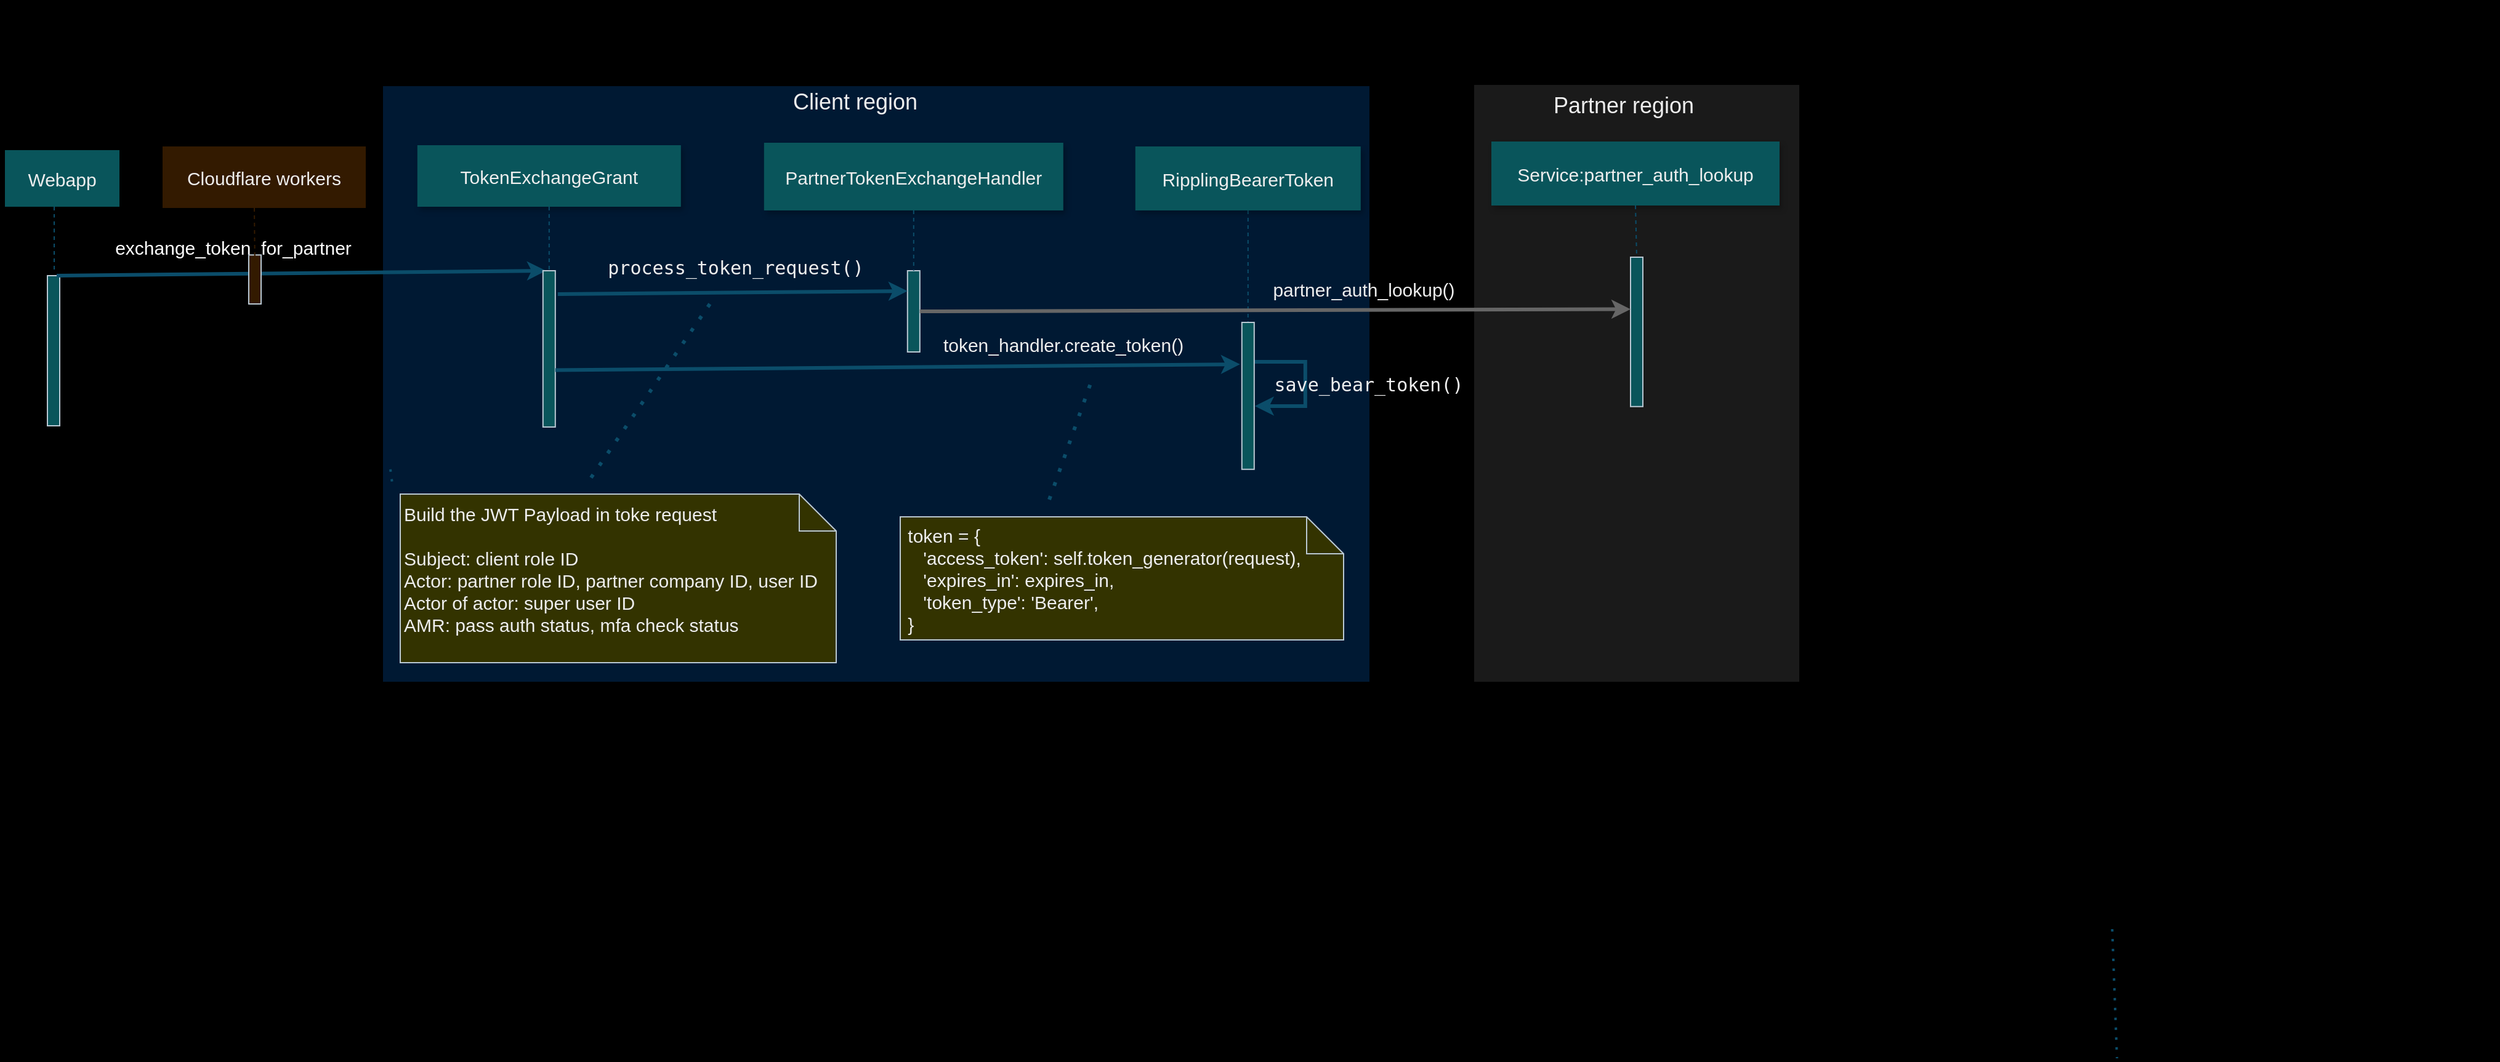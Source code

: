 <mxfile version="24.8.3">
  <diagram name="Page-1" id="9361dd3d-8414-5efd-6122-117bd74ce7a7">
    <mxGraphModel dx="1226" dy="1387" grid="0" gridSize="1" guides="1" tooltips="1" connect="1" arrows="1" fold="1" page="0" pageScale="1.5" pageWidth="826" pageHeight="1169" background="#000000" math="0" shadow="0">
      <root>
        <mxCell id="0" />
        <mxCell id="1" parent="0" />
        <mxCell id="_NU2ZN515jxC7wL2CLro-86" value="" style="rounded=0;whiteSpace=wrap;html=1;strokeColor=none;fontColor=#EEEEEE;fillColor=#001933;align=center;" parent="1" vertex="1">
          <mxGeometry x="772" y="30" width="801" height="484" as="geometry" />
        </mxCell>
        <mxCell id="_NU2ZN515jxC7wL2CLro-87" value="" style="rounded=0;whiteSpace=wrap;html=1;strokeColor=none;fontColor=#EEEEEE;fillColor=#1A1A1A;align=center;" parent="1" vertex="1">
          <mxGeometry x="1658" y="29" width="264" height="485" as="geometry" />
        </mxCell>
        <mxCell id="2" value="" style="fillColor=#09555B;strokeColor=#BAC8D3;fontSize=15;fontColor=#EEEEEE;labelBackgroundColor=none;" parent="1" vertex="1">
          <mxGeometry x="499.5" y="184" width="10" height="122" as="geometry" />
        </mxCell>
        <mxCell id="3" value="" style="edgeStyle=none;verticalLabelPosition=top;verticalAlign=bottom;labelPosition=left;align=right;fontSize=15;entryX=0.25;entryY=0;entryDx=0;entryDy=0;exitX=0.75;exitY=0;exitDx=0;exitDy=0;fontColor=#FFFFFF;labelBackgroundColor=none;strokeColor=#0B4D6A;strokeWidth=3;" parent="1" source="2" target="26" edge="1">
          <mxGeometry width="100" height="100" as="geometry">
            <mxPoint x="235" y="170" as="sourcePoint" />
            <mxPoint x="374" y="170" as="targetPoint" />
            <mxPoint x="367" y="495" as="offset" />
          </mxGeometry>
        </mxCell>
        <mxCell id="4" value="Webapp" style="shadow=1;fillColor=#09555B;strokeColor=none;fontSize=15;fontColor=#EEEEEE;labelBackgroundColor=none;" parent="1" vertex="1">
          <mxGeometry x="465" y="82" width="93" height="46" as="geometry" />
        </mxCell>
        <mxCell id="24" value="TokenExchangeGrant" style="shadow=1;fillColor=#09555B;strokeColor=none;fontSize=15;fontColor=#EEEEEE;labelBackgroundColor=none;" parent="1" vertex="1">
          <mxGeometry x="799.9" y="78" width="214" height="50" as="geometry" />
        </mxCell>
        <mxCell id="25" value="" style="edgeStyle=none;endArrow=none;dashed=1;fontSize=15;fontColor=default;labelBackgroundColor=none;strokeColor=#0B4D6A;" parent="1" source="24" target="26" edge="1">
          <mxGeometry x="727.335" y="165" width="100" height="100" as="geometry">
            <mxPoint x="659.159" y="130" as="sourcePoint" />
            <mxPoint x="659.476" y="185" as="targetPoint" />
          </mxGeometry>
        </mxCell>
        <mxCell id="26" value="" style="fillColor=#09555B;strokeColor=#BAC8D3;fontSize=15;fontColor=#EEEEEE;labelBackgroundColor=none;" parent="1" vertex="1">
          <mxGeometry x="901.9" y="180" width="10" height="127" as="geometry" />
        </mxCell>
        <mxCell id="33" value="" style="edgeStyle=elbowEdgeStyle;elbow=horizontal;endArrow=none;dashed=1;strokeColor=#0B4D6A;fontSize=15;fontColor=default;labelBackgroundColor=none;" parent="1" edge="1">
          <mxGeometry x="230.0" y="310" width="100" height="100" as="geometry">
            <mxPoint x="505" y="128" as="sourcePoint" />
            <mxPoint x="505" y="181" as="targetPoint" />
            <Array as="points">
              <mxPoint x="505" y="141" />
            </Array>
          </mxGeometry>
        </mxCell>
        <mxCell id="52" value="" style="edgeStyle=none;endArrow=none;dashed=1;fontSize=15;exitX=0.5;exitY=1;exitDx=0;exitDy=0;fontColor=default;labelBackgroundColor=none;strokeColor=#0B4D6A;" parent="1" source="W7PPBAMyW4U-8BtLyTJV-120" target="48" edge="1">
          <mxGeometry x="376.571" y="339.697" width="100" height="100" as="geometry">
            <mxPoint x="633.636" y="287.847" as="sourcePoint" />
            <mxPoint x="633.636" y="467.241" as="targetPoint" />
          </mxGeometry>
        </mxCell>
        <mxCell id="_NU2ZN515jxC7wL2CLro-95" value="" style="edgeLabel;html=1;align=center;verticalAlign=middle;resizable=0;points=[];strokeColor=#BAC8D3;fontColor=#EEEEEE;fillColor=#09555B;" parent="52" vertex="1" connectable="0">
          <mxGeometry relative="1" as="geometry">
            <mxPoint x="119" y="16" as="offset" />
          </mxGeometry>
        </mxCell>
        <mxCell id="58" value="" style="fillColor=#09555B;strokeColor=#BAC8D3;fontSize=15;fontColor=#EEEEEE;labelBackgroundColor=none;" parent="1" vertex="1">
          <mxGeometry x="1197.9" y="180" width="10" height="66" as="geometry" />
        </mxCell>
        <mxCell id="64" value="PartnerTokenExchangeHandler" style="shadow=1;fillColor=#09555B;strokeColor=none;fontSize=15;fontColor=#EEEEEE;labelBackgroundColor=none;" parent="1" vertex="1">
          <mxGeometry x="1081.4" y="76" width="243" height="55" as="geometry" />
        </mxCell>
        <mxCell id="65" value="" style="edgeStyle=none;endArrow=none;dashed=1;fontSize=15;fontColor=default;labelBackgroundColor=none;strokeColor=#0B4D6A;" parent="1" source="64" target="58" edge="1">
          <mxGeometry x="1174.071" y="210" width="100" height="100" as="geometry">
            <mxPoint x="755.4" y="127" as="sourcePoint" />
            <mxPoint x="755.4" y="457" as="targetPoint" />
          </mxGeometry>
        </mxCell>
        <mxCell id="W7PPBAMyW4U-8BtLyTJV-120" value="RipplingBearerToken" style="shadow=1;fillColor=#09555B;strokeColor=none;fontSize=15;fontColor=#EEEEEE;labelBackgroundColor=none;" parent="1" vertex="1">
          <mxGeometry x="1382.9" y="79" width="183" height="52" as="geometry" />
        </mxCell>
        <mxCell id="W7PPBAMyW4U-8BtLyTJV-126" value="&lt;div style=&quot;font-size: 15px;&quot;&gt;&lt;pre style=&quot;font-family: &amp;quot;JetBrains Mono&amp;quot;, monospace; font-size: 15px;&quot;&gt;&lt;span style=&quot;font-family: Helvetica; text-align: left; white-space: normal; font-size: 15px;&quot;&gt;partner_auth_lookup()&lt;/span&gt;&lt;br style=&quot;font-size: 15px;&quot;&gt;&lt;/pre&gt;&lt;/div&gt;" style="text;html=1;align=center;verticalAlign=middle;resizable=0;points=[];autosize=1;strokeColor=none;fillColor=none;fontColor=#EEEEEE;labelBackgroundColor=none;fontSize=15;" parent="1" vertex="1">
          <mxGeometry x="1484.9" y="165" width="166" height="60" as="geometry" />
        </mxCell>
        <mxCell id="W7PPBAMyW4U-8BtLyTJV-130" value="" style="endArrow=classic;html=1;rounded=0;entryX=0;entryY=0.25;entryDx=0;entryDy=0;fontColor=default;labelBackgroundColor=none;strokeColor=#0B4D6A;strokeWidth=3;" parent="1" target="58" edge="1">
          <mxGeometry width="50" height="50" relative="1" as="geometry">
            <mxPoint x="913.9" y="199" as="sourcePoint" />
            <mxPoint x="1207.9" y="218.792" as="targetPoint" />
          </mxGeometry>
        </mxCell>
        <mxCell id="_NU2ZN515jxC7wL2CLro-79" value="" style="edgeStyle=orthogonalEdgeStyle;rounded=0;orthogonalLoop=1;jettySize=auto;html=1;strokeColor=#0B4D6A;strokeWidth=3;" parent="1" source="48" edge="1">
          <mxGeometry relative="1" as="geometry">
            <mxPoint x="1479.9" y="290" as="targetPoint" />
            <Array as="points">
              <mxPoint x="1520.9" y="254" />
              <mxPoint x="1520.9" y="290" />
            </Array>
          </mxGeometry>
        </mxCell>
        <mxCell id="48" value="" style="fillColor=#09555B;strokeColor=#BAC8D3;fontSize=15;fontColor=#EEEEEE;labelBackgroundColor=none;" parent="1" vertex="1">
          <mxGeometry x="1469.4" y="222.0" width="10" height="119.38" as="geometry" />
        </mxCell>
        <mxCell id="W7PPBAMyW4U-8BtLyTJV-147" value=" token = {&#xa;    &#39;access_token&#39;: self.token_generator(request),&#xa;    &#39;expires_in&#39;: expires_in,&#xa;    &#39;token_type&#39;: &#39;Bearer&#39;,&#xa; }" style="shape=note;align=left;fontSize=15;verticalAlign=top;fontColor=#EEEEEE;fillColor=#333300;labelBackgroundColor=none;strokeColor=#BAC8D3;" parent="1" vertex="1">
          <mxGeometry x="1192" y="380" width="360" height="100" as="geometry" />
        </mxCell>
        <mxCell id="W7PPBAMyW4U-8BtLyTJV-149" value="&lt;div style=&quot;&quot;&gt;&lt;pre style=&quot;font-family: &amp;quot;JetBrains Mono&amp;quot;, monospace; font-size: 9.8pt;&quot;&gt;&lt;br&gt;&lt;/pre&gt;&lt;/div&gt;" style="text;html=1;align=center;verticalAlign=middle;resizable=0;points=[];autosize=1;strokeColor=none;fillColor=none;fontColor=#EEEEEE;labelBackgroundColor=none;" parent="1" vertex="1">
          <mxGeometry x="1602.9" y="145.0" width="18" height="54" as="geometry" />
        </mxCell>
        <mxCell id="W7PPBAMyW4U-8BtLyTJV-155" value="&lt;div style=&quot;background-color: rgb(30, 31, 34);&quot;&gt;&lt;pre style=&quot;font-family:&#39;JetBrains Mono&#39;,monospace;font-size:9.8pt;&quot;&gt;&lt;br&gt;&lt;/pre&gt;&lt;/div&gt;" style="text;whiteSpace=wrap;html=1;fontColor=#EEEEEE;labelBackgroundColor=none;" parent="1" vertex="1">
          <mxGeometry x="1120" y="-40" width="150" height="70" as="geometry" />
        </mxCell>
        <mxCell id="W7PPBAMyW4U-8BtLyTJV-159" value="" style="endArrow=classic;html=1;rounded=0;exitX=0.8;exitY=0.229;exitDx=0;exitDy=0;exitPerimeter=0;fontColor=default;labelBackgroundColor=none;strokeColor=#0B4D6A;strokeWidth=3;entryX=0.1;entryY=0.871;entryDx=0;entryDy=0;entryPerimeter=0;" parent="1" edge="1">
          <mxGeometry width="50" height="50" relative="1" as="geometry">
            <mxPoint x="911.9" y="260.795" as="sourcePoint" />
            <mxPoint x="1467.9" y="256.0" as="targetPoint" />
          </mxGeometry>
        </mxCell>
        <mxCell id="W7PPBAMyW4U-8BtLyTJV-161" value="" style="endArrow=none;dashed=1;html=1;dashPattern=1 3;strokeWidth=3;rounded=0;fontColor=default;labelBackgroundColor=none;strokeColor=#0B4D6A;" parent="1" edge="1">
          <mxGeometry width="50" height="50" relative="1" as="geometry">
            <mxPoint x="1313" y="366" as="sourcePoint" />
            <mxPoint x="1348.9" y="265" as="targetPoint" />
          </mxGeometry>
        </mxCell>
        <mxCell id="W7PPBAMyW4U-8BtLyTJV-174" value="&lt;div style=&quot;font-size: 15px;&quot;&gt;&lt;pre style=&quot;font-family: &amp;quot;JetBrains Mono&amp;quot;, monospace; font-size: 15px;&quot;&gt;&lt;div style=&quot;font-size: 15px;&quot;&gt;&lt;pre style=&quot;font-family: &amp;quot;JetBrains Mono&amp;quot;, monospace; font-size: 15px;&quot;&gt;&lt;pre style=&quot;font-size: 15px; font-family: &amp;quot;JetBrains Mono&amp;quot;, monospace;&quot;&gt;save_bear_token()&lt;/pre&gt;&lt;/pre&gt;&lt;/div&gt;&lt;/pre&gt;&lt;/div&gt;" style="text;html=1;align=center;verticalAlign=middle;resizable=0;points=[];autosize=1;strokeColor=none;fillColor=none;labelBackgroundColor=none;fontColor=#EEEEEE;fontSize=15;" parent="1" vertex="1">
          <mxGeometry x="1486" y="242" width="172" height="60" as="geometry" />
        </mxCell>
        <mxCell id="W7PPBAMyW4U-8BtLyTJV-175" value="&lt;div style=&quot;&quot;&gt;&lt;pre style=&quot;font-family:&#39;JetBrains Mono&#39;,monospace;font-size:9.8pt;&quot;&gt;&lt;br&gt;&lt;/pre&gt;&lt;/div&gt;" style="text;whiteSpace=wrap;html=1;fontColor=#EEEEEE;labelBackgroundColor=none;" parent="1" vertex="1">
          <mxGeometry x="2080" y="550" width="410" height="70" as="geometry" />
        </mxCell>
        <mxCell id="W7PPBAMyW4U-8BtLyTJV-182" value="" style="endArrow=none;dashed=1;html=1;dashPattern=1 3;strokeWidth=2;rounded=0;entryX=0;entryY=0;entryDx=220;entryDy=0;entryPerimeter=0;fontColor=default;labelBackgroundColor=none;strokeColor=#0B4D6A;" parent="1" edge="1">
          <mxGeometry width="50" height="50" relative="1" as="geometry">
            <mxPoint x="2176.111" y="715" as="sourcePoint" />
            <mxPoint x="2180" y="820" as="targetPoint" />
          </mxGeometry>
        </mxCell>
        <mxCell id="_NU2ZN515jxC7wL2CLro-80" value="" style="endArrow=none;dashed=1;html=1;dashPattern=1 3;strokeWidth=2;rounded=0;fontColor=default;labelBackgroundColor=none;strokeColor=#0B4D6A;" parent="1" edge="1">
          <mxGeometry width="50" height="50" relative="1" as="geometry">
            <mxPoint x="778.001" y="341.38" as="sourcePoint" />
            <mxPoint x="779.9" y="356" as="targetPoint" />
          </mxGeometry>
        </mxCell>
        <mxCell id="_NU2ZN515jxC7wL2CLro-85" value="Service:partner_auth_lookup" style="shadow=1;fillColor=#09555B;strokeColor=none;fontSize=15;fontColor=#EEEEEE;labelBackgroundColor=none;" parent="1" vertex="1">
          <mxGeometry x="1672" y="75" width="234" height="52" as="geometry" />
        </mxCell>
        <mxCell id="_NU2ZN515jxC7wL2CLro-88" value="Client region" style="text;html=1;align=center;verticalAlign=middle;resizable=0;points=[];autosize=1;strokeColor=none;fillColor=none;fontColor=#EEEEEE;fontSize=18;" parent="1" vertex="1">
          <mxGeometry x="1095" y="26" width="119" height="34" as="geometry" />
        </mxCell>
        <mxCell id="_NU2ZN515jxC7wL2CLro-89" value="Partner region" style="text;html=1;align=center;verticalAlign=middle;resizable=0;points=[];autosize=1;strokeColor=none;fillColor=none;fontColor=#EEEEEE;fontSize=18;" parent="1" vertex="1">
          <mxGeometry x="1713" y="29" width="132" height="34" as="geometry" />
        </mxCell>
        <mxCell id="_NU2ZN515jxC7wL2CLro-90" value="" style="fillColor=#09555B;strokeColor=#BAC8D3;fontSize=15;fontColor=#EEEEEE;labelBackgroundColor=none;" parent="1" vertex="1">
          <mxGeometry x="1785" y="169" width="10" height="121.38" as="geometry" />
        </mxCell>
        <mxCell id="_NU2ZN515jxC7wL2CLro-92" value="" style="edgeStyle=none;endArrow=none;dashed=1;fontSize=15;fontColor=default;labelBackgroundColor=none;strokeColor=#0B4D6A;entryX=0.5;entryY=0;entryDx=0;entryDy=0;exitX=0.5;exitY=1;exitDx=0;exitDy=0;" parent="1" source="_NU2ZN515jxC7wL2CLro-85" target="_NU2ZN515jxC7wL2CLro-90" edge="1">
          <mxGeometry x="376.571" y="339.697" width="100" height="100" as="geometry">
            <mxPoint x="1627.9" y="123" as="sourcePoint" />
            <mxPoint x="1622.9" y="177" as="targetPoint" />
          </mxGeometry>
        </mxCell>
        <mxCell id="_NU2ZN515jxC7wL2CLro-93" value="" style="endArrow=classic;html=1;rounded=0;exitX=1;exitY=0.5;exitDx=0;exitDy=0;fontColor=default;labelBackgroundColor=none;strokeColor=#666666;strokeWidth=3;entryX=0;entryY=0.348;entryDx=0;entryDy=0;entryPerimeter=0;" parent="1" source="58" target="_NU2ZN515jxC7wL2CLro-90" edge="1">
          <mxGeometry width="50" height="50" relative="1" as="geometry">
            <mxPoint x="1216.9" y="201.795" as="sourcePoint" />
            <mxPoint x="1772.9" y="197.0" as="targetPoint" />
          </mxGeometry>
        </mxCell>
        <mxCell id="_NU2ZN515jxC7wL2CLro-98" value="&lt;div style=&quot;font-size: 15px;&quot;&gt;&lt;pre style=&quot;font-family: &amp;quot;JetBrains Mono&amp;quot;, monospace; font-size: 15px;&quot;&gt;&lt;span style=&quot;color: rgb(255, 255, 255); font-family: Helvetica; text-align: right; white-space-collapse: collapse; font-size: 15px;&quot;&gt;exchange_token_for_partner&lt;/span&gt;&lt;br style=&quot;font-size: 15px;&quot;&gt;&lt;/pre&gt;&lt;/div&gt;" style="text;html=1;align=center;verticalAlign=middle;resizable=0;points=[];autosize=1;strokeColor=none;fillColor=none;fontColor=#EEEEEE;labelBackgroundColor=none;fontSize=15;" parent="1" vertex="1">
          <mxGeometry x="545" y="131" width="210" height="60" as="geometry" />
        </mxCell>
        <mxCell id="_NU2ZN515jxC7wL2CLro-99" value="&lt;div style=&quot;font-size: 15px;&quot;&gt;&lt;pre style=&quot;font-family: &amp;quot;JetBrains Mono&amp;quot;, monospace; font-size: 15px;&quot;&gt;&lt;span style=&quot;font-family: Helvetica; text-align: left; white-space-collapse: collapse; font-size: 15px;&quot;&gt;token_handler.create_token()&lt;/span&gt;&lt;br style=&quot;font-size: 15px;&quot;&gt;&lt;/pre&gt;&lt;/div&gt;" style="text;html=1;align=center;verticalAlign=middle;resizable=0;points=[];autosize=1;strokeColor=none;fillColor=none;fontColor=#EEEEEE;labelBackgroundColor=none;fontSize=15;" parent="1" vertex="1">
          <mxGeometry x="1217.9" y="210" width="213" height="60" as="geometry" />
        </mxCell>
        <mxCell id="_NU2ZN515jxC7wL2CLro-101" value="&lt;div style=&quot;font-size: 15px;&quot;&gt;&lt;pre style=&quot;font-family: &amp;quot;JetBrains Mono&amp;quot;, monospace; font-size: 15px;&quot;&gt;&lt;span style=&quot;font-size: 15px;&quot;&gt;process_token_request()&lt;/span&gt;&lt;/pre&gt;&lt;/div&gt;" style="text;html=1;align=center;verticalAlign=middle;resizable=0;points=[];autosize=1;strokeColor=none;fillColor=none;fontColor=#EEEEEE;labelBackgroundColor=none;fontSize=15;" parent="1" vertex="1">
          <mxGeometry x="944.9" y="147" width="226" height="60" as="geometry" />
        </mxCell>
        <mxCell id="rRgI-piEJR2NT5U421E4-78" value="Build the JWT Payload in toke request&#xa;&#xa;Subject: client role ID&#xa;Actor: partner role ID, partner company ID, user ID&#xa;Actor of actor: super user ID&#xa;AMR: pass auth status, mfa check status" style="shape=note;align=left;fontSize=15;verticalAlign=top;fontColor=#EEEEEE;fillColor=#333300;labelBackgroundColor=none;strokeColor=#BAC8D3;spacing=3;" parent="1" vertex="1">
          <mxGeometry x="786" y="361.5" width="354" height="137" as="geometry" />
        </mxCell>
        <mxCell id="z2O3Q1LjJvFne5vD3scs-67" value="Cloudflare workers" style="shadow=1;fillColor=#331A00;strokeColor=none;fontSize=15;fontColor=#EEEEEE;labelBackgroundColor=none;" parent="1" vertex="1">
          <mxGeometry x="593" y="79" width="165" height="50" as="geometry" />
        </mxCell>
        <mxCell id="z2O3Q1LjJvFne5vD3scs-68" value="" style="fillColor=#331A00;strokeColor=#BAC8D3;fontSize=15;fontColor=#EEEEEE;labelBackgroundColor=none;" parent="1" vertex="1">
          <mxGeometry x="663" y="167.19" width="10" height="39.81" as="geometry" />
        </mxCell>
        <mxCell id="z2O3Q1LjJvFne5vD3scs-69" value="" style="edgeStyle=none;endArrow=none;dashed=1;fontSize=15;fontColor=default;labelBackgroundColor=none;strokeColor=#331A00;" parent="1" edge="1">
          <mxGeometry x="727.335" y="165" width="100" height="100" as="geometry">
            <mxPoint x="667.5" y="129" as="sourcePoint" />
            <mxPoint x="668" y="178" as="targetPoint" />
          </mxGeometry>
        </mxCell>
        <mxCell id="z2O3Q1LjJvFne5vD3scs-73" value="" style="endArrow=none;dashed=1;html=1;dashPattern=1 3;strokeWidth=3;rounded=0;fontColor=default;labelBackgroundColor=none;strokeColor=#0B4D6A;" parent="1" source="_NU2ZN515jxC7wL2CLro-101" edge="1">
          <mxGeometry width="50" height="50" relative="1" as="geometry">
            <mxPoint x="936.9" y="212" as="sourcePoint" />
            <mxPoint x="939" y="351" as="targetPoint" />
          </mxGeometry>
        </mxCell>
      </root>
    </mxGraphModel>
  </diagram>
</mxfile>
